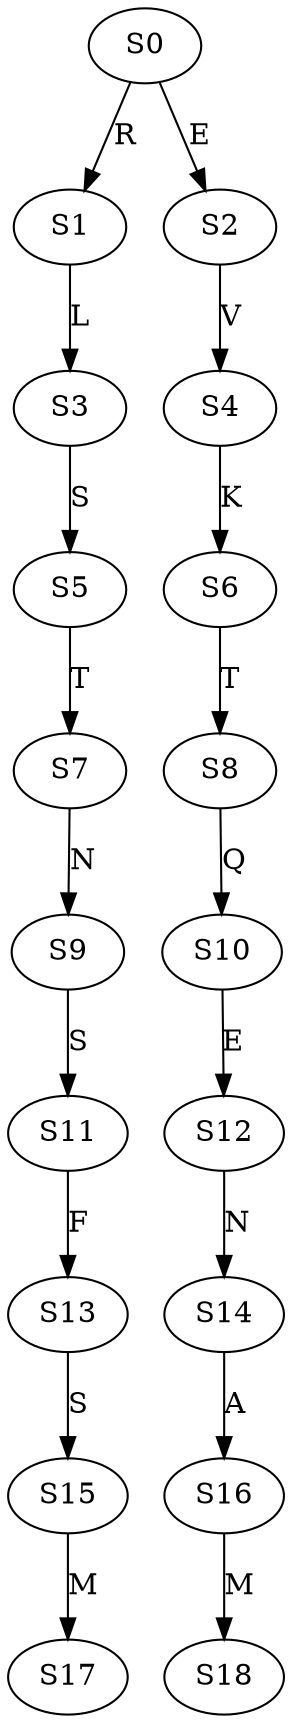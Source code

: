 strict digraph  {
	S0 -> S1 [ label = R ];
	S0 -> S2 [ label = E ];
	S1 -> S3 [ label = L ];
	S2 -> S4 [ label = V ];
	S3 -> S5 [ label = S ];
	S4 -> S6 [ label = K ];
	S5 -> S7 [ label = T ];
	S6 -> S8 [ label = T ];
	S7 -> S9 [ label = N ];
	S8 -> S10 [ label = Q ];
	S9 -> S11 [ label = S ];
	S10 -> S12 [ label = E ];
	S11 -> S13 [ label = F ];
	S12 -> S14 [ label = N ];
	S13 -> S15 [ label = S ];
	S14 -> S16 [ label = A ];
	S15 -> S17 [ label = M ];
	S16 -> S18 [ label = M ];
}
